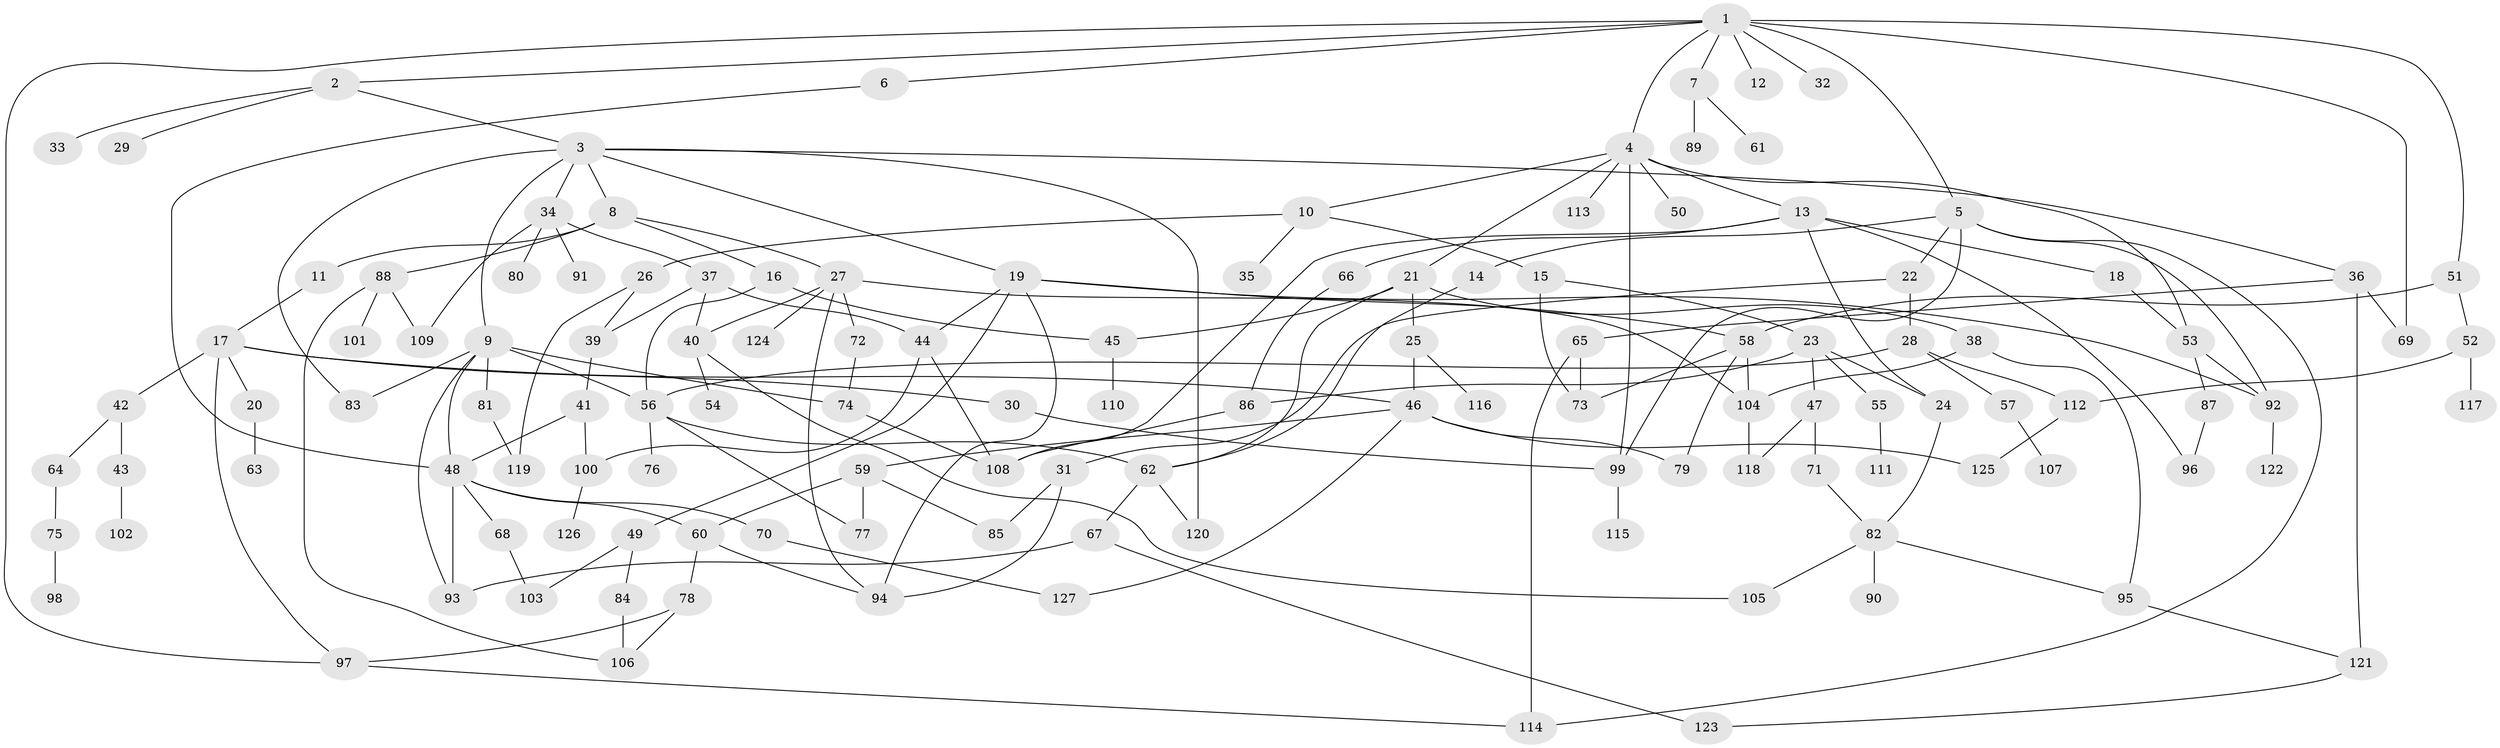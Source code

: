 // Generated by graph-tools (version 1.1) at 2025/00/03/09/25 03:00:57]
// undirected, 127 vertices, 185 edges
graph export_dot {
graph [start="1"]
  node [color=gray90,style=filled];
  1;
  2;
  3;
  4;
  5;
  6;
  7;
  8;
  9;
  10;
  11;
  12;
  13;
  14;
  15;
  16;
  17;
  18;
  19;
  20;
  21;
  22;
  23;
  24;
  25;
  26;
  27;
  28;
  29;
  30;
  31;
  32;
  33;
  34;
  35;
  36;
  37;
  38;
  39;
  40;
  41;
  42;
  43;
  44;
  45;
  46;
  47;
  48;
  49;
  50;
  51;
  52;
  53;
  54;
  55;
  56;
  57;
  58;
  59;
  60;
  61;
  62;
  63;
  64;
  65;
  66;
  67;
  68;
  69;
  70;
  71;
  72;
  73;
  74;
  75;
  76;
  77;
  78;
  79;
  80;
  81;
  82;
  83;
  84;
  85;
  86;
  87;
  88;
  89;
  90;
  91;
  92;
  93;
  94;
  95;
  96;
  97;
  98;
  99;
  100;
  101;
  102;
  103;
  104;
  105;
  106;
  107;
  108;
  109;
  110;
  111;
  112;
  113;
  114;
  115;
  116;
  117;
  118;
  119;
  120;
  121;
  122;
  123;
  124;
  125;
  126;
  127;
  1 -- 2;
  1 -- 4;
  1 -- 5;
  1 -- 6;
  1 -- 7;
  1 -- 12;
  1 -- 32;
  1 -- 51;
  1 -- 69;
  1 -- 97;
  2 -- 3;
  2 -- 29;
  2 -- 33;
  3 -- 8;
  3 -- 9;
  3 -- 19;
  3 -- 34;
  3 -- 36;
  3 -- 120;
  3 -- 83;
  4 -- 10;
  4 -- 13;
  4 -- 21;
  4 -- 50;
  4 -- 113;
  4 -- 53;
  4 -- 99;
  5 -- 14;
  5 -- 22;
  5 -- 114;
  5 -- 99;
  5 -- 92;
  6 -- 48;
  7 -- 61;
  7 -- 89;
  8 -- 11;
  8 -- 16;
  8 -- 27;
  8 -- 88;
  9 -- 56;
  9 -- 81;
  9 -- 83;
  9 -- 93;
  9 -- 48;
  9 -- 74;
  10 -- 15;
  10 -- 26;
  10 -- 35;
  11 -- 17;
  13 -- 18;
  13 -- 24;
  13 -- 66;
  13 -- 96;
  13 -- 108;
  14 -- 62;
  15 -- 23;
  15 -- 73;
  16 -- 45;
  16 -- 56;
  17 -- 20;
  17 -- 30;
  17 -- 42;
  17 -- 46;
  17 -- 97;
  18 -- 53;
  19 -- 44;
  19 -- 49;
  19 -- 94;
  19 -- 92;
  19 -- 58;
  20 -- 63;
  21 -- 25;
  21 -- 38;
  21 -- 45;
  21 -- 62;
  22 -- 28;
  22 -- 31;
  23 -- 47;
  23 -- 55;
  23 -- 86;
  23 -- 24;
  24 -- 82;
  25 -- 116;
  25 -- 46;
  26 -- 39;
  26 -- 119;
  27 -- 40;
  27 -- 72;
  27 -- 124;
  27 -- 104;
  27 -- 94;
  28 -- 57;
  28 -- 112;
  28 -- 56;
  30 -- 99;
  31 -- 94;
  31 -- 85;
  34 -- 37;
  34 -- 80;
  34 -- 91;
  34 -- 109;
  36 -- 65;
  36 -- 121;
  36 -- 69;
  37 -- 40;
  37 -- 39;
  37 -- 44;
  38 -- 95;
  38 -- 104;
  39 -- 41;
  40 -- 54;
  40 -- 105;
  41 -- 48;
  41 -- 100;
  42 -- 43;
  42 -- 64;
  43 -- 102;
  44 -- 108;
  44 -- 100;
  45 -- 110;
  46 -- 59;
  46 -- 79;
  46 -- 125;
  46 -- 127;
  47 -- 71;
  47 -- 118;
  48 -- 68;
  48 -- 70;
  48 -- 60;
  48 -- 93;
  49 -- 84;
  49 -- 103;
  51 -- 52;
  51 -- 58;
  52 -- 112;
  52 -- 117;
  53 -- 87;
  53 -- 92;
  55 -- 111;
  56 -- 62;
  56 -- 76;
  56 -- 77;
  57 -- 107;
  58 -- 73;
  58 -- 104;
  58 -- 79;
  59 -- 60;
  59 -- 77;
  59 -- 85;
  60 -- 78;
  60 -- 94;
  62 -- 67;
  62 -- 120;
  64 -- 75;
  65 -- 73;
  65 -- 114;
  66 -- 86;
  67 -- 123;
  67 -- 93;
  68 -- 103;
  70 -- 127;
  71 -- 82;
  72 -- 74;
  74 -- 108;
  75 -- 98;
  78 -- 97;
  78 -- 106;
  81 -- 119;
  82 -- 90;
  82 -- 105;
  82 -- 95;
  84 -- 106;
  86 -- 108;
  87 -- 96;
  88 -- 101;
  88 -- 106;
  88 -- 109;
  92 -- 122;
  95 -- 121;
  97 -- 114;
  99 -- 115;
  100 -- 126;
  104 -- 118;
  112 -- 125;
  121 -- 123;
}
